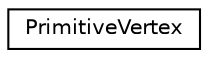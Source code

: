 digraph "クラス階層図"
{
 // LATEX_PDF_SIZE
  edge [fontname="Helvetica",fontsize="10",labelfontname="Helvetica",labelfontsize="10"];
  node [fontname="Helvetica",fontsize="10",shape=record];
  rankdir="LR";
  Node0 [label="PrimitiveVertex",height=0.2,width=0.4,color="black", fillcolor="white", style="filled",URL="$struct_primitive_vertex.html",tooltip=" "];
}
